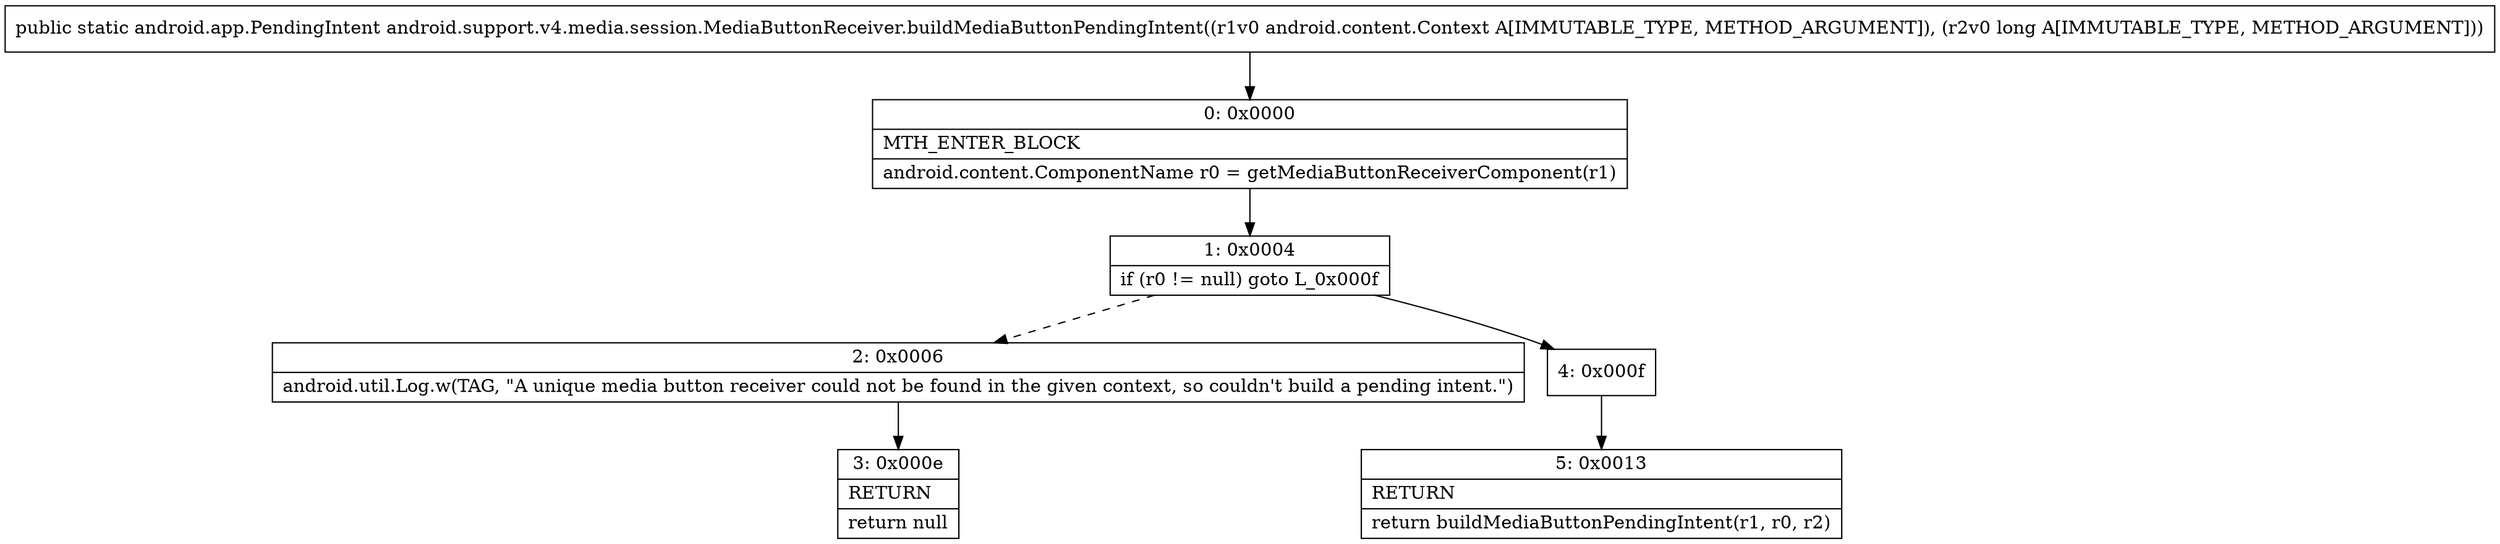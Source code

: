 digraph "CFG forandroid.support.v4.media.session.MediaButtonReceiver.buildMediaButtonPendingIntent(Landroid\/content\/Context;J)Landroid\/app\/PendingIntent;" {
Node_0 [shape=record,label="{0\:\ 0x0000|MTH_ENTER_BLOCK\l|android.content.ComponentName r0 = getMediaButtonReceiverComponent(r1)\l}"];
Node_1 [shape=record,label="{1\:\ 0x0004|if (r0 != null) goto L_0x000f\l}"];
Node_2 [shape=record,label="{2\:\ 0x0006|android.util.Log.w(TAG, \"A unique media button receiver could not be found in the given context, so couldn't build a pending intent.\")\l}"];
Node_3 [shape=record,label="{3\:\ 0x000e|RETURN\l|return null\l}"];
Node_4 [shape=record,label="{4\:\ 0x000f}"];
Node_5 [shape=record,label="{5\:\ 0x0013|RETURN\l|return buildMediaButtonPendingIntent(r1, r0, r2)\l}"];
MethodNode[shape=record,label="{public static android.app.PendingIntent android.support.v4.media.session.MediaButtonReceiver.buildMediaButtonPendingIntent((r1v0 android.content.Context A[IMMUTABLE_TYPE, METHOD_ARGUMENT]), (r2v0 long A[IMMUTABLE_TYPE, METHOD_ARGUMENT])) }"];
MethodNode -> Node_0;
Node_0 -> Node_1;
Node_1 -> Node_2[style=dashed];
Node_1 -> Node_4;
Node_2 -> Node_3;
Node_4 -> Node_5;
}

